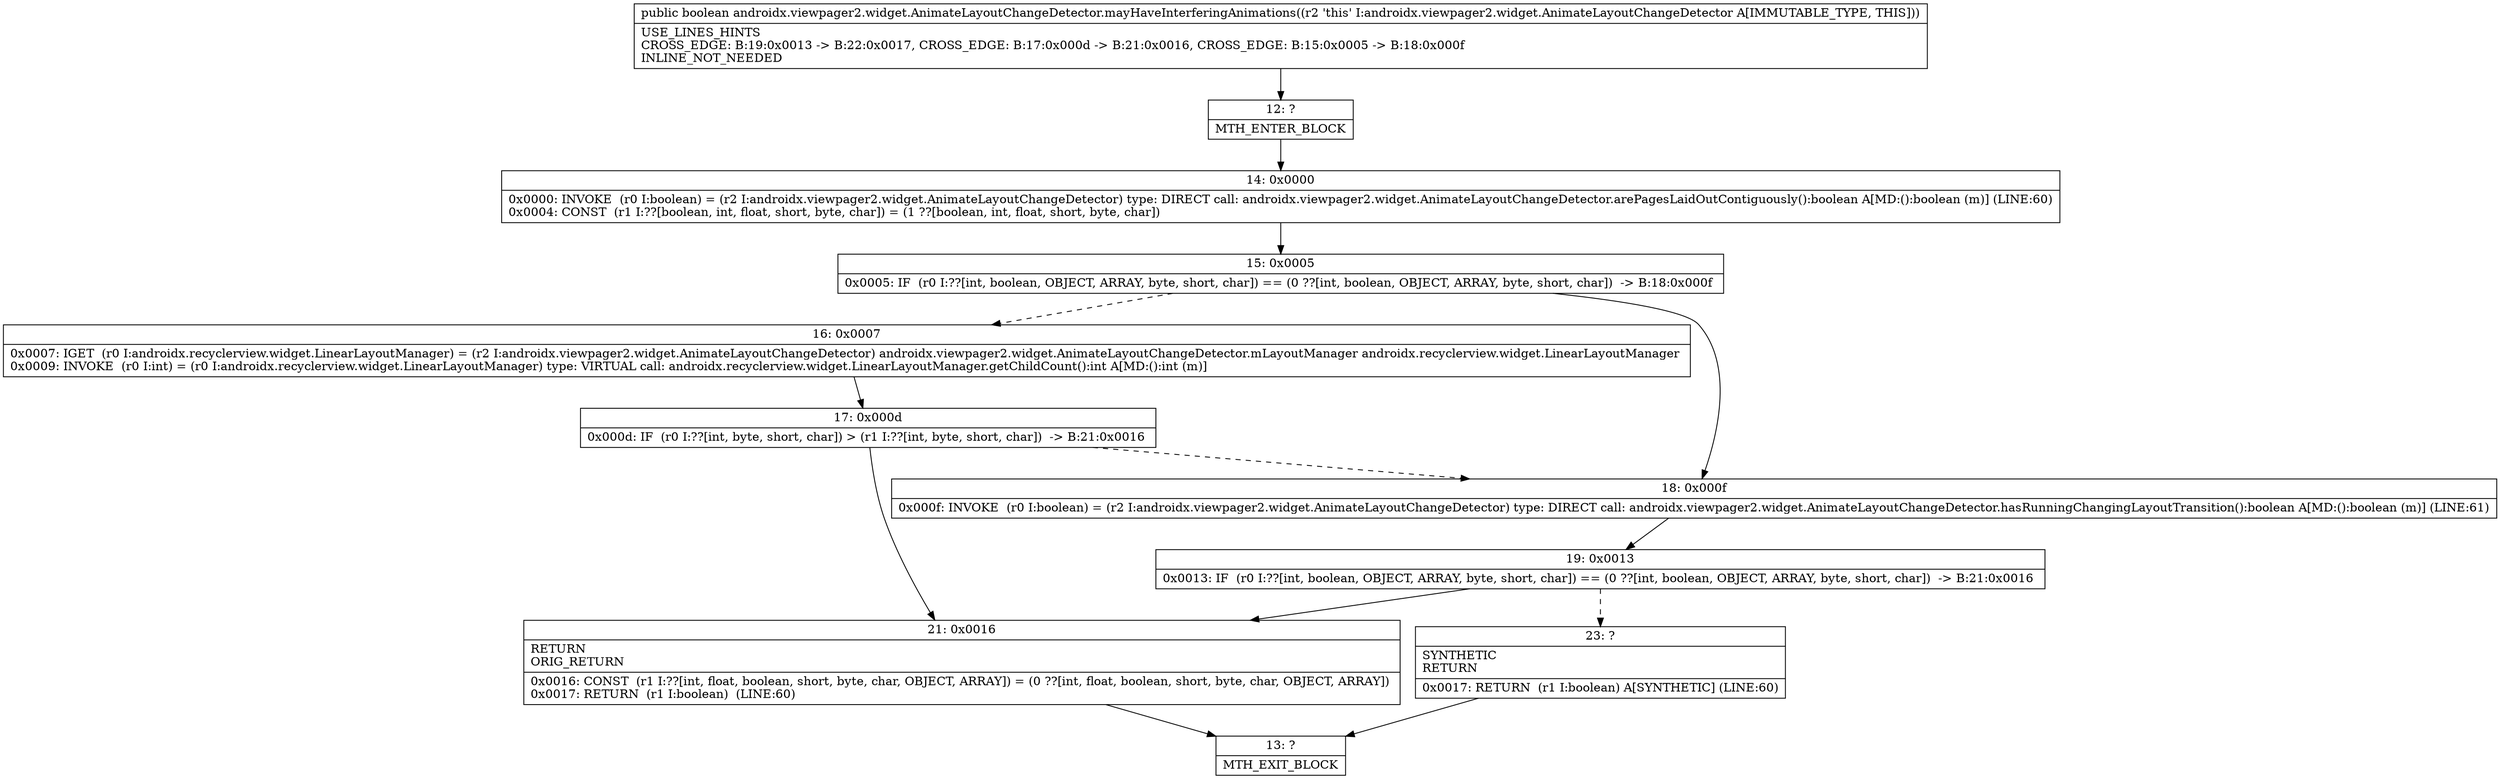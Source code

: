 digraph "CFG forandroidx.viewpager2.widget.AnimateLayoutChangeDetector.mayHaveInterferingAnimations()Z" {
Node_12 [shape=record,label="{12\:\ ?|MTH_ENTER_BLOCK\l}"];
Node_14 [shape=record,label="{14\:\ 0x0000|0x0000: INVOKE  (r0 I:boolean) = (r2 I:androidx.viewpager2.widget.AnimateLayoutChangeDetector) type: DIRECT call: androidx.viewpager2.widget.AnimateLayoutChangeDetector.arePagesLaidOutContiguously():boolean A[MD:():boolean (m)] (LINE:60)\l0x0004: CONST  (r1 I:??[boolean, int, float, short, byte, char]) = (1 ??[boolean, int, float, short, byte, char]) \l}"];
Node_15 [shape=record,label="{15\:\ 0x0005|0x0005: IF  (r0 I:??[int, boolean, OBJECT, ARRAY, byte, short, char]) == (0 ??[int, boolean, OBJECT, ARRAY, byte, short, char])  \-\> B:18:0x000f \l}"];
Node_16 [shape=record,label="{16\:\ 0x0007|0x0007: IGET  (r0 I:androidx.recyclerview.widget.LinearLayoutManager) = (r2 I:androidx.viewpager2.widget.AnimateLayoutChangeDetector) androidx.viewpager2.widget.AnimateLayoutChangeDetector.mLayoutManager androidx.recyclerview.widget.LinearLayoutManager \l0x0009: INVOKE  (r0 I:int) = (r0 I:androidx.recyclerview.widget.LinearLayoutManager) type: VIRTUAL call: androidx.recyclerview.widget.LinearLayoutManager.getChildCount():int A[MD:():int (m)]\l}"];
Node_17 [shape=record,label="{17\:\ 0x000d|0x000d: IF  (r0 I:??[int, byte, short, char]) \> (r1 I:??[int, byte, short, char])  \-\> B:21:0x0016 \l}"];
Node_21 [shape=record,label="{21\:\ 0x0016|RETURN\lORIG_RETURN\l|0x0016: CONST  (r1 I:??[int, float, boolean, short, byte, char, OBJECT, ARRAY]) = (0 ??[int, float, boolean, short, byte, char, OBJECT, ARRAY]) \l0x0017: RETURN  (r1 I:boolean)  (LINE:60)\l}"];
Node_13 [shape=record,label="{13\:\ ?|MTH_EXIT_BLOCK\l}"];
Node_18 [shape=record,label="{18\:\ 0x000f|0x000f: INVOKE  (r0 I:boolean) = (r2 I:androidx.viewpager2.widget.AnimateLayoutChangeDetector) type: DIRECT call: androidx.viewpager2.widget.AnimateLayoutChangeDetector.hasRunningChangingLayoutTransition():boolean A[MD:():boolean (m)] (LINE:61)\l}"];
Node_19 [shape=record,label="{19\:\ 0x0013|0x0013: IF  (r0 I:??[int, boolean, OBJECT, ARRAY, byte, short, char]) == (0 ??[int, boolean, OBJECT, ARRAY, byte, short, char])  \-\> B:21:0x0016 \l}"];
Node_23 [shape=record,label="{23\:\ ?|SYNTHETIC\lRETURN\l|0x0017: RETURN  (r1 I:boolean) A[SYNTHETIC] (LINE:60)\l}"];
MethodNode[shape=record,label="{public boolean androidx.viewpager2.widget.AnimateLayoutChangeDetector.mayHaveInterferingAnimations((r2 'this' I:androidx.viewpager2.widget.AnimateLayoutChangeDetector A[IMMUTABLE_TYPE, THIS]))  | USE_LINES_HINTS\lCROSS_EDGE: B:19:0x0013 \-\> B:22:0x0017, CROSS_EDGE: B:17:0x000d \-\> B:21:0x0016, CROSS_EDGE: B:15:0x0005 \-\> B:18:0x000f\lINLINE_NOT_NEEDED\l}"];
MethodNode -> Node_12;Node_12 -> Node_14;
Node_14 -> Node_15;
Node_15 -> Node_16[style=dashed];
Node_15 -> Node_18;
Node_16 -> Node_17;
Node_17 -> Node_18[style=dashed];
Node_17 -> Node_21;
Node_21 -> Node_13;
Node_18 -> Node_19;
Node_19 -> Node_21;
Node_19 -> Node_23[style=dashed];
Node_23 -> Node_13;
}

